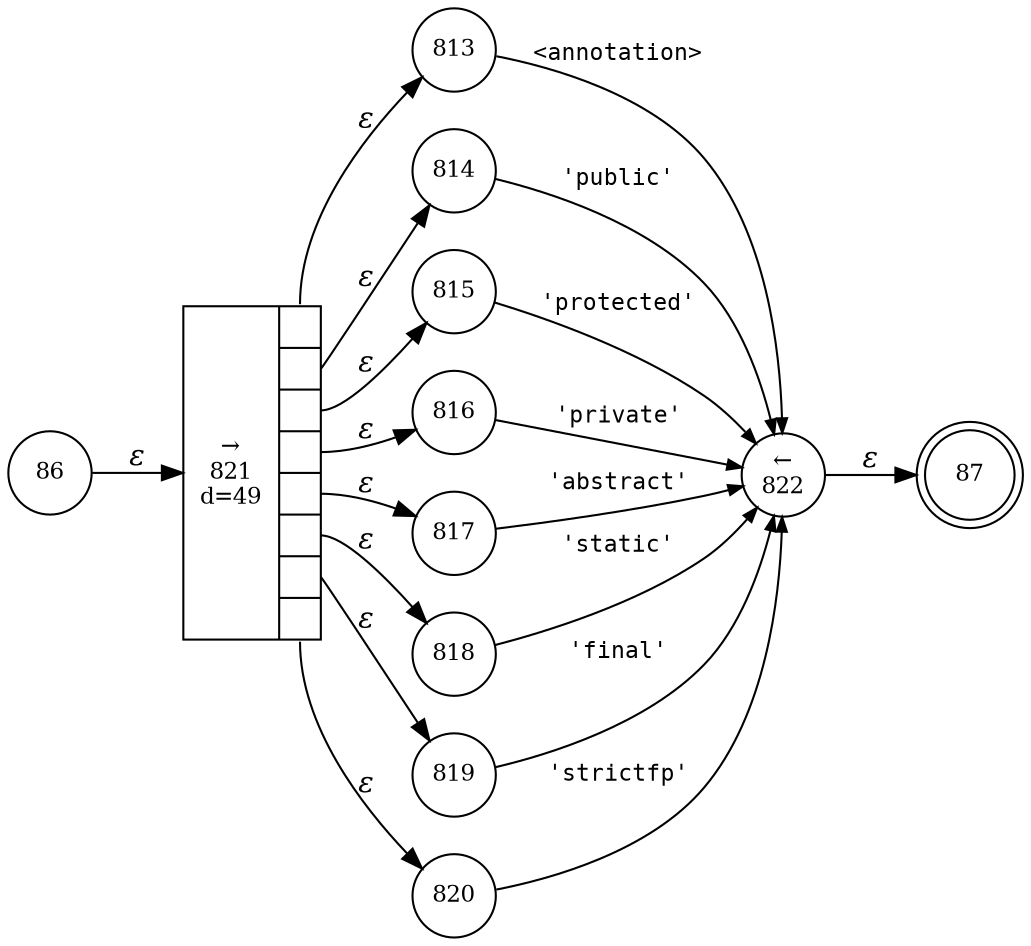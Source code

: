 digraph ATN {
rankdir=LR;
s87[fontsize=11, label="87", shape=doublecircle, fixedsize=true, width=.6];
s816[fontsize=11,label="816", shape=circle, fixedsize=true, width=.55, peripheries=1];
s817[fontsize=11,label="817", shape=circle, fixedsize=true, width=.55, peripheries=1];
s818[fontsize=11,label="818", shape=circle, fixedsize=true, width=.55, peripheries=1];
s819[fontsize=11,label="819", shape=circle, fixedsize=true, width=.55, peripheries=1];
s820[fontsize=11,label="820", shape=circle, fixedsize=true, width=.55, peripheries=1];
s821[fontsize=11,label="{&rarr;\n821\nd=49|{<p0>|<p1>|<p2>|<p3>|<p4>|<p5>|<p6>|<p7>}}", shape=record, fixedsize=false, peripheries=1];
s86[fontsize=11,label="86", shape=circle, fixedsize=true, width=.55, peripheries=1];
s822[fontsize=11,label="&larr;\n822", shape=circle, fixedsize=true, width=.55, peripheries=1];
s813[fontsize=11,label="813", shape=circle, fixedsize=true, width=.55, peripheries=1];
s814[fontsize=11,label="814", shape=circle, fixedsize=true, width=.55, peripheries=1];
s815[fontsize=11,label="815", shape=circle, fixedsize=true, width=.55, peripheries=1];
s86 -> s821 [fontname="Times-Italic", label="&epsilon;"];
s821:p0 -> s813 [fontname="Times-Italic", label="&epsilon;"];
s821:p1 -> s814 [fontname="Times-Italic", label="&epsilon;"];
s821:p2 -> s815 [fontname="Times-Italic", label="&epsilon;"];
s821:p3 -> s816 [fontname="Times-Italic", label="&epsilon;"];
s821:p4 -> s817 [fontname="Times-Italic", label="&epsilon;"];
s821:p5 -> s818 [fontname="Times-Italic", label="&epsilon;"];
s821:p6 -> s819 [fontname="Times-Italic", label="&epsilon;"];
s821:p7 -> s820 [fontname="Times-Italic", label="&epsilon;"];
s813 -> s822 [fontsize=11, fontname="Courier", arrowsize=.7, label = "<annotation>", arrowhead = normal];
s814 -> s822 [fontsize=11, fontname="Courier", arrowsize=.7, label = "'public'", arrowhead = normal];
s815 -> s822 [fontsize=11, fontname="Courier", arrowsize=.7, label = "'protected'", arrowhead = normal];
s816 -> s822 [fontsize=11, fontname="Courier", arrowsize=.7, label = "'private'", arrowhead = normal];
s817 -> s822 [fontsize=11, fontname="Courier", arrowsize=.7, label = "'abstract'", arrowhead = normal];
s818 -> s822 [fontsize=11, fontname="Courier", arrowsize=.7, label = "'static'", arrowhead = normal];
s819 -> s822 [fontsize=11, fontname="Courier", arrowsize=.7, label = "'final'", arrowhead = normal];
s820 -> s822 [fontsize=11, fontname="Courier", arrowsize=.7, label = "'strictfp'", arrowhead = normal];
s822 -> s87 [fontname="Times-Italic", label="&epsilon;"];
}